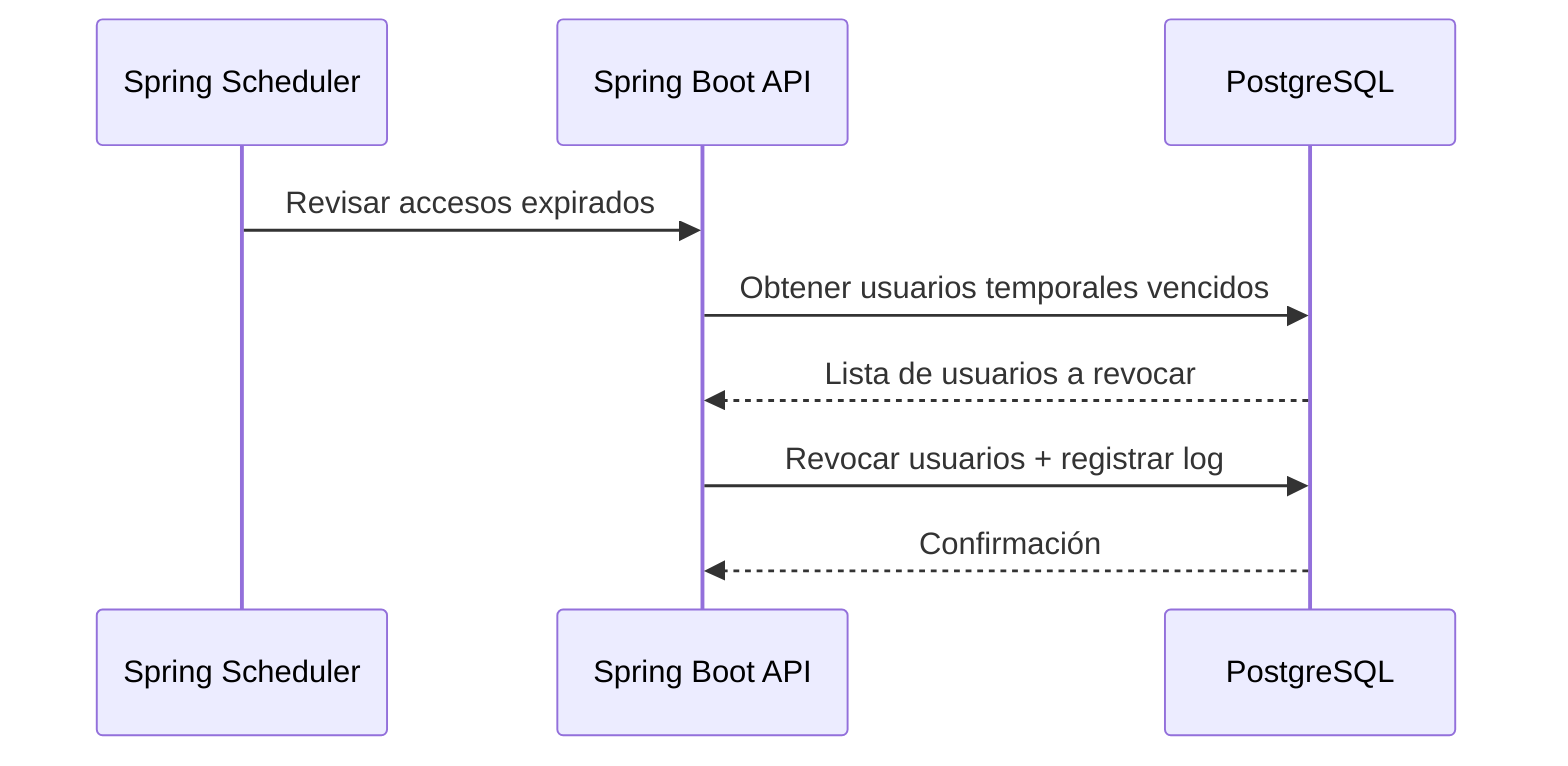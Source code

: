 sequenceDiagram
    participant Scheduler as Spring Scheduler
    participant Backend as Spring Boot API
    participant DB as PostgreSQL

    Scheduler->>Backend: Revisar accesos expirados
    Backend->>DB: Obtener usuarios temporales vencidos
    DB-->>Backend: Lista de usuarios a revocar
    Backend->>DB: Revocar usuarios + registrar log
    DB-->>Backend: Confirmación